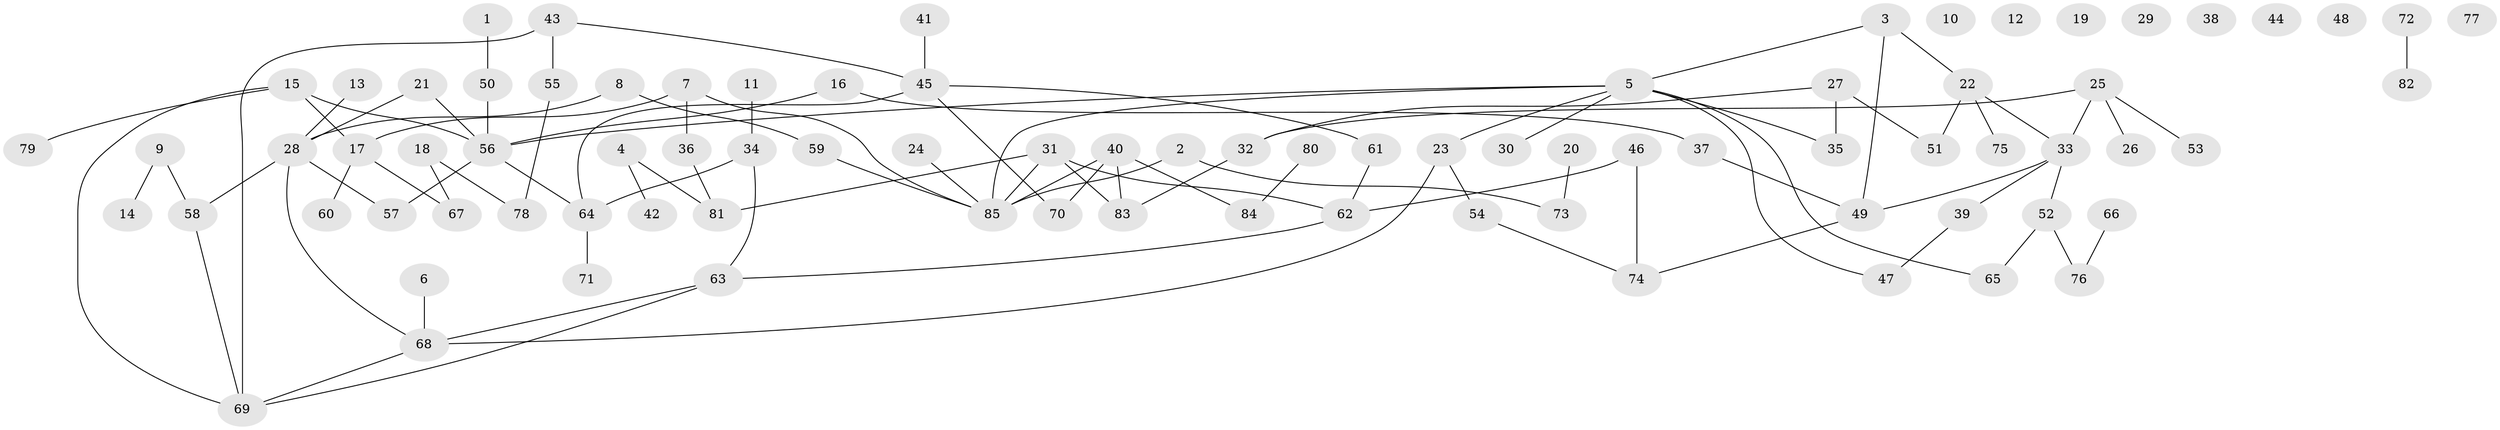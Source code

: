 // coarse degree distribution, {4: 0.23529411764705882, 6: 0.058823529411764705, 1: 0.23529411764705882, 2: 0.17647058823529413, 11: 0.029411764705882353, 5: 0.14705882352941177, 3: 0.11764705882352941}
// Generated by graph-tools (version 1.1) at 2025/48/03/04/25 22:48:03]
// undirected, 85 vertices, 99 edges
graph export_dot {
  node [color=gray90,style=filled];
  1;
  2;
  3;
  4;
  5;
  6;
  7;
  8;
  9;
  10;
  11;
  12;
  13;
  14;
  15;
  16;
  17;
  18;
  19;
  20;
  21;
  22;
  23;
  24;
  25;
  26;
  27;
  28;
  29;
  30;
  31;
  32;
  33;
  34;
  35;
  36;
  37;
  38;
  39;
  40;
  41;
  42;
  43;
  44;
  45;
  46;
  47;
  48;
  49;
  50;
  51;
  52;
  53;
  54;
  55;
  56;
  57;
  58;
  59;
  60;
  61;
  62;
  63;
  64;
  65;
  66;
  67;
  68;
  69;
  70;
  71;
  72;
  73;
  74;
  75;
  76;
  77;
  78;
  79;
  80;
  81;
  82;
  83;
  84;
  85;
  1 -- 50;
  2 -- 73;
  2 -- 85;
  3 -- 5;
  3 -- 22;
  3 -- 49;
  4 -- 42;
  4 -- 81;
  5 -- 23;
  5 -- 30;
  5 -- 35;
  5 -- 47;
  5 -- 56;
  5 -- 65;
  5 -- 85;
  6 -- 68;
  7 -- 17;
  7 -- 36;
  7 -- 85;
  8 -- 28;
  8 -- 59;
  9 -- 14;
  9 -- 58;
  11 -- 34;
  13 -- 28;
  15 -- 17;
  15 -- 56;
  15 -- 69;
  15 -- 79;
  16 -- 37;
  16 -- 56;
  17 -- 60;
  17 -- 67;
  18 -- 67;
  18 -- 78;
  20 -- 73;
  21 -- 28;
  21 -- 56;
  22 -- 33;
  22 -- 51;
  22 -- 75;
  23 -- 54;
  23 -- 68;
  24 -- 85;
  25 -- 26;
  25 -- 32;
  25 -- 33;
  25 -- 53;
  27 -- 32;
  27 -- 35;
  27 -- 51;
  28 -- 57;
  28 -- 58;
  28 -- 68;
  31 -- 62;
  31 -- 81;
  31 -- 83;
  31 -- 85;
  32 -- 83;
  33 -- 39;
  33 -- 49;
  33 -- 52;
  34 -- 63;
  34 -- 64;
  36 -- 81;
  37 -- 49;
  39 -- 47;
  40 -- 70;
  40 -- 83;
  40 -- 84;
  40 -- 85;
  41 -- 45;
  43 -- 45;
  43 -- 55;
  43 -- 69;
  45 -- 61;
  45 -- 64;
  45 -- 70;
  46 -- 62;
  46 -- 74;
  49 -- 74;
  50 -- 56;
  52 -- 65;
  52 -- 76;
  54 -- 74;
  55 -- 78;
  56 -- 57;
  56 -- 64;
  58 -- 69;
  59 -- 85;
  61 -- 62;
  62 -- 63;
  63 -- 68;
  63 -- 69;
  64 -- 71;
  66 -- 76;
  68 -- 69;
  72 -- 82;
  80 -- 84;
}
